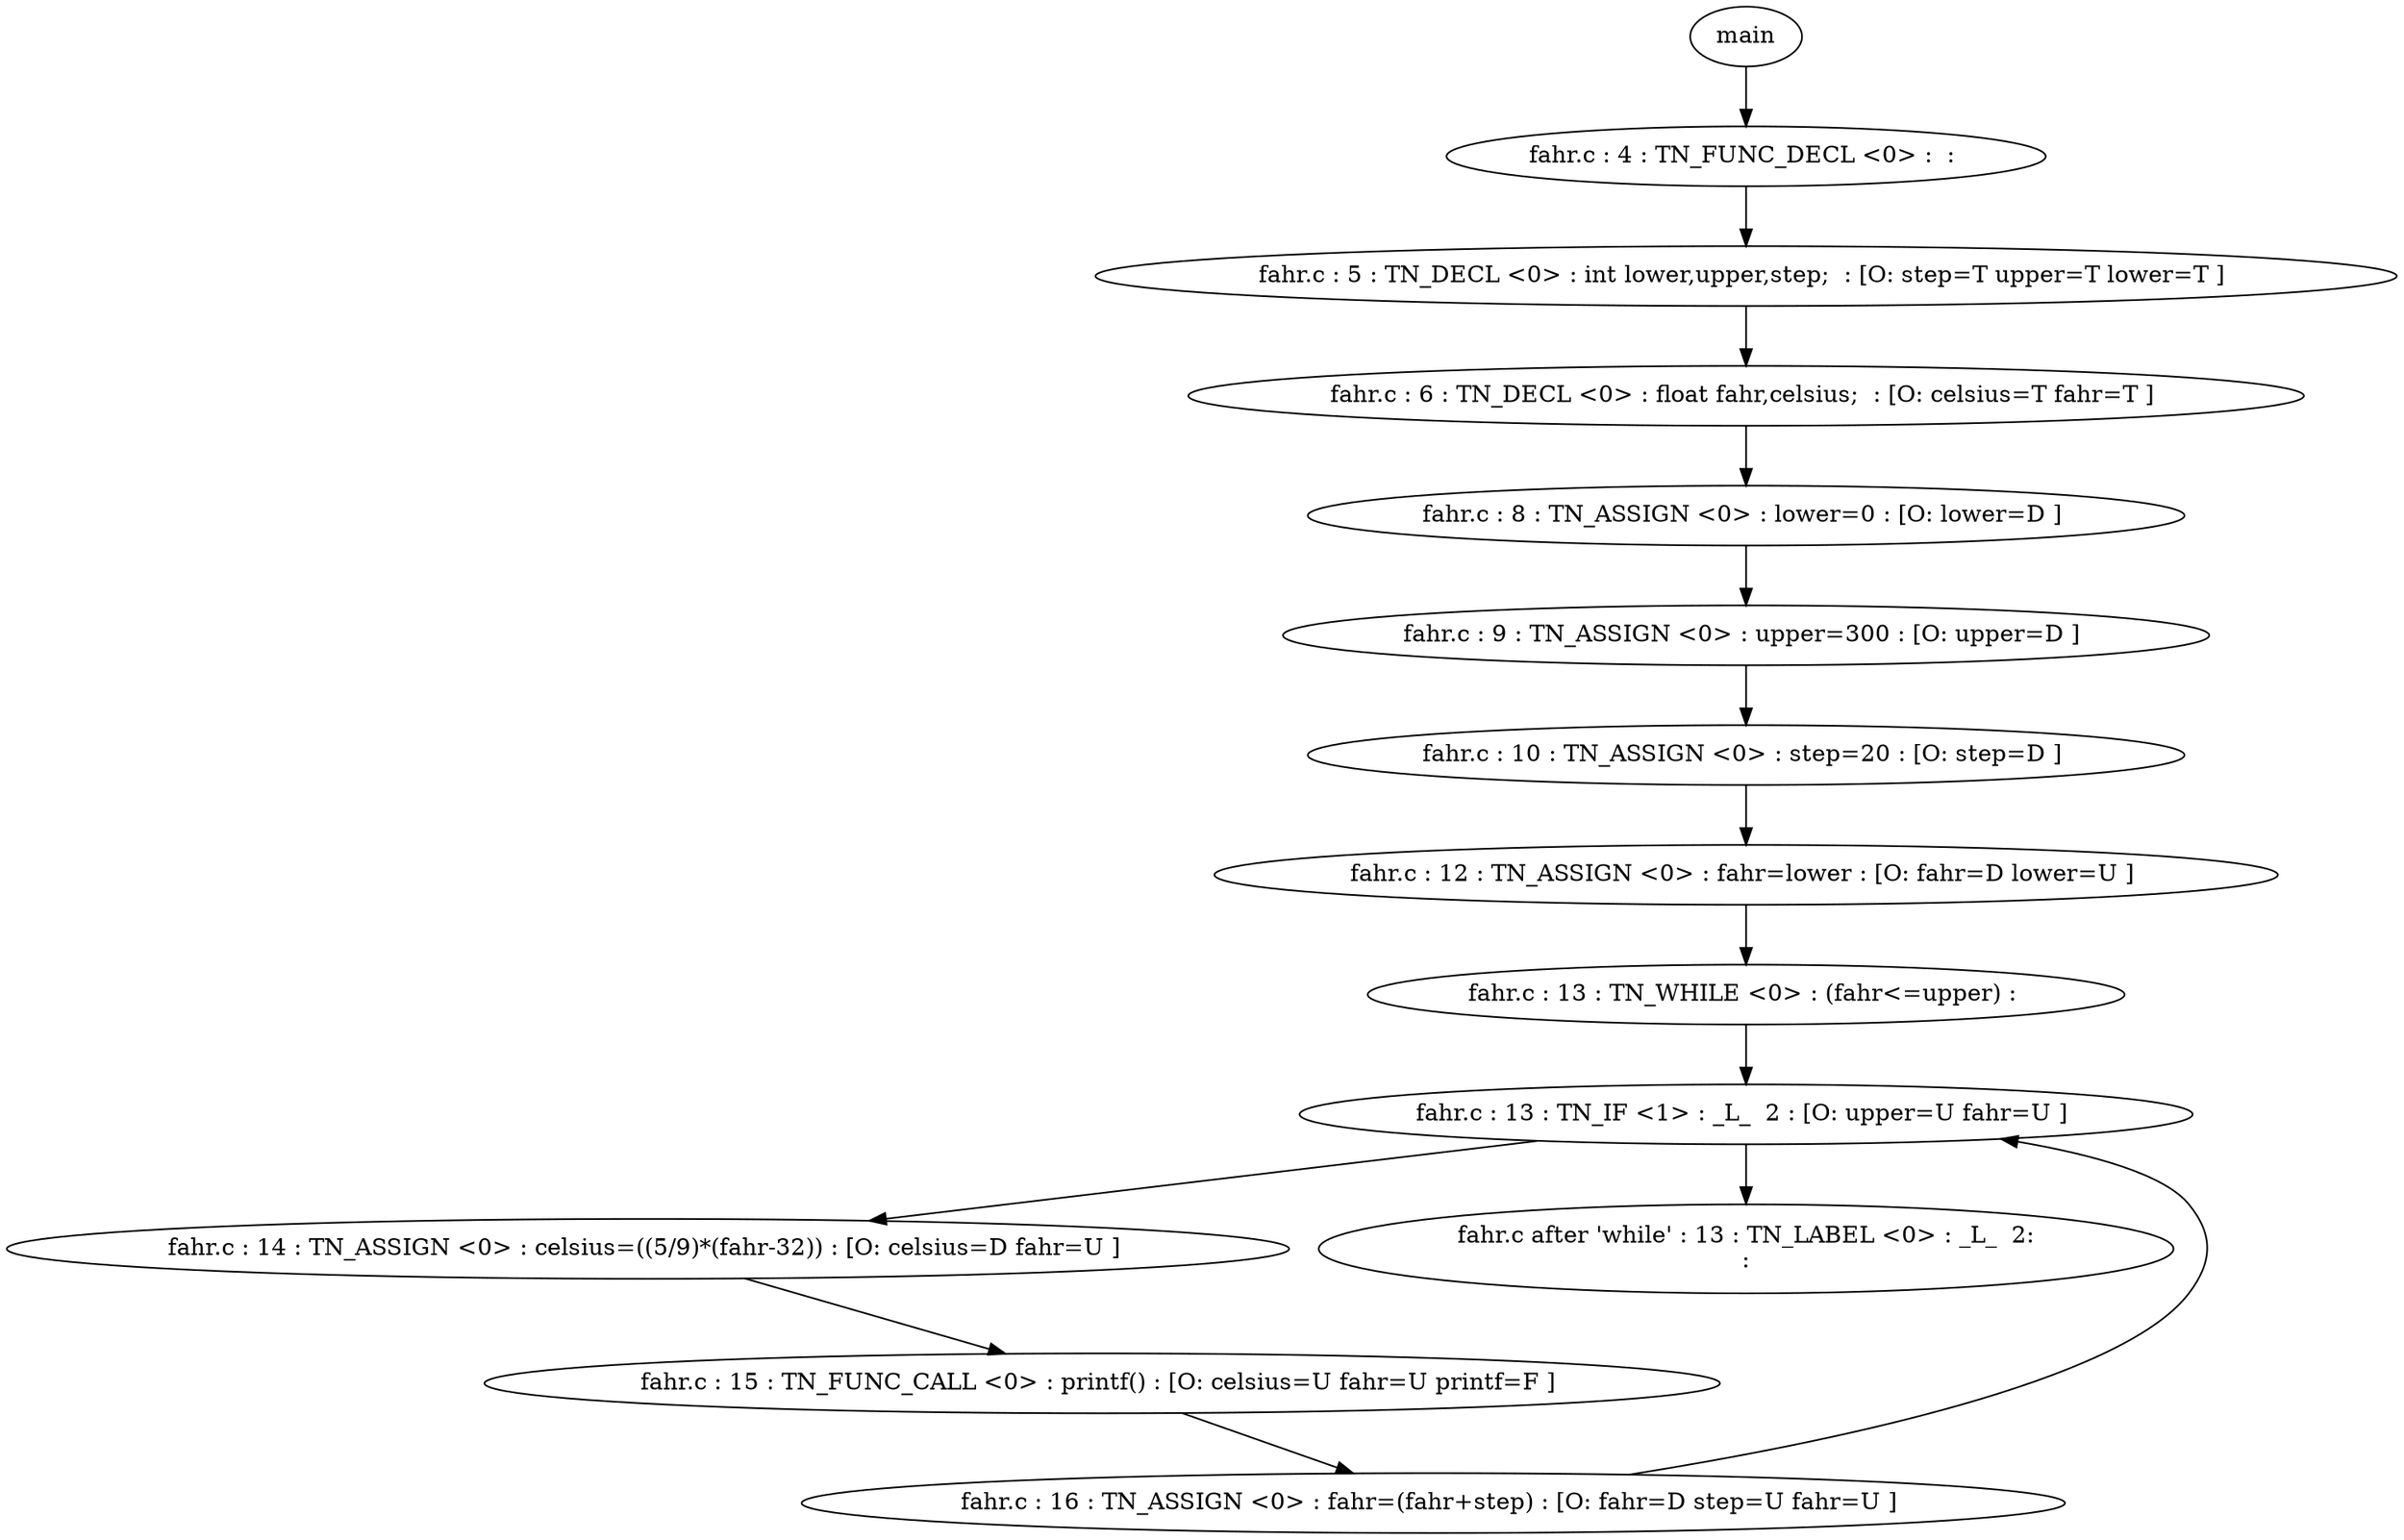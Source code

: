 digraph dodot {
	ratio=auto;
N00 [label="main"];
N00 -> N268693016;
N268693016 [label="fahr.c : 4 : TN_FUNC_DECL <0> :  : "];
N268693016 -> N268693744;
N268693744 [label="fahr.c : 5 : TN_DECL <0> : int lower,upper,step;  : [O: step=T upper=T lower=T ] "];
N268693744 -> N268694080;
N268694080 [label="fahr.c : 6 : TN_DECL <0> : float fahr,celsius;  : [O: celsius=T fahr=T ] "];
N268694080 -> N268694248;
N268694248 [label="fahr.c : 8 : TN_ASSIGN <0> : lower=0 : [O: lower=D ] "];
N268694248 -> N268694528;
N268694528 [label="fahr.c : 9 : TN_ASSIGN <0> : upper=300 : [O: upper=D ] "];
N268694528 -> N268694808;
N268694808 [label="fahr.c : 10 : TN_ASSIGN <0> : step=20 : [O: step=D ] "];
N268694808 -> N268695088;
N268695088 [label="fahr.c : 12 : TN_ASSIGN <0> : fahr=lower : [O: fahr=D lower=U ] "];
N268695088 -> N268695256;
N268695256 [label="fahr.c : 13 : TN_WHILE <0> : (fahr<=upper) : "];
N268695256 -> N268714092;
N268714092 [label="fahr.c : 13 : TN_IF <1> : _L_  2 : [O: upper=U fahr=U ] "];
N268714092 -> N268695760;
N268695760 [label="fahr.c : 14 : TN_ASSIGN <0> : celsius=((5/9)*(fahr-32)) : [O: celsius=D fahr=U ] "];
N268695760 -> N268696376;
N268696376 [label="fahr.c : 15 : TN_FUNC_CALL <0> : printf() : [O: celsius=U fahr=U printf=F ] "];
N268696376 -> N268696880;
N268696880 [label="fahr.c : 16 : TN_ASSIGN <0> : fahr=(fahr+step) : [O: fahr=D step=U fahr=U ] "];
N268696880 -> N268714092;
N268714092 -> N268713584;
N268713584 [label="fahr.c after 'while' : 13 : TN_LABEL <0> : _L_  2:\n : "];

}
